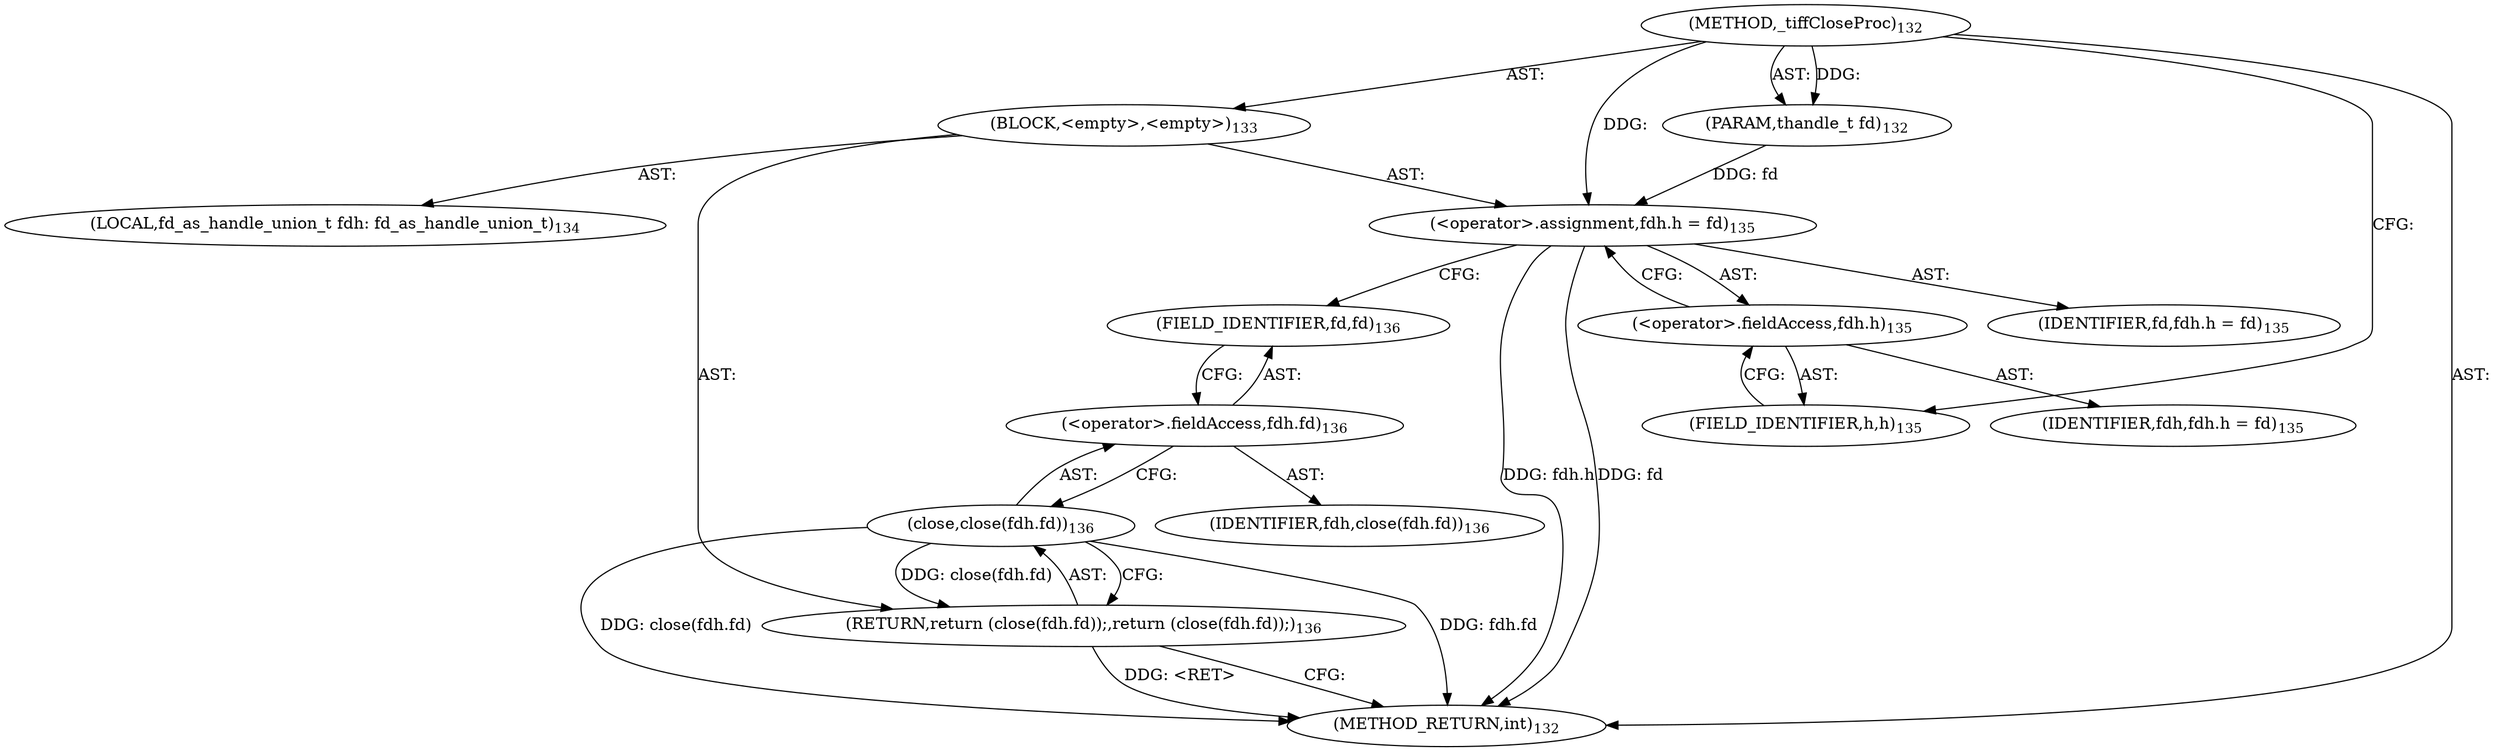 digraph "_tiffCloseProc" {  
"33826" [label = <(METHOD,_tiffCloseProc)<SUB>132</SUB>> ]
"33827" [label = <(PARAM,thandle_t fd)<SUB>132</SUB>> ]
"33828" [label = <(BLOCK,&lt;empty&gt;,&lt;empty&gt;)<SUB>133</SUB>> ]
"33829" [label = <(LOCAL,fd_as_handle_union_t fdh: fd_as_handle_union_t)<SUB>134</SUB>> ]
"33830" [label = <(&lt;operator&gt;.assignment,fdh.h = fd)<SUB>135</SUB>> ]
"33831" [label = <(&lt;operator&gt;.fieldAccess,fdh.h)<SUB>135</SUB>> ]
"33832" [label = <(IDENTIFIER,fdh,fdh.h = fd)<SUB>135</SUB>> ]
"33833" [label = <(FIELD_IDENTIFIER,h,h)<SUB>135</SUB>> ]
"33834" [label = <(IDENTIFIER,fd,fdh.h = fd)<SUB>135</SUB>> ]
"33835" [label = <(RETURN,return (close(fdh.fd));,return (close(fdh.fd));)<SUB>136</SUB>> ]
"33836" [label = <(close,close(fdh.fd))<SUB>136</SUB>> ]
"33837" [label = <(&lt;operator&gt;.fieldAccess,fdh.fd)<SUB>136</SUB>> ]
"33838" [label = <(IDENTIFIER,fdh,close(fdh.fd))<SUB>136</SUB>> ]
"33839" [label = <(FIELD_IDENTIFIER,fd,fd)<SUB>136</SUB>> ]
"33840" [label = <(METHOD_RETURN,int)<SUB>132</SUB>> ]
  "33826" -> "33827"  [ label = "AST: "] 
  "33826" -> "33828"  [ label = "AST: "] 
  "33826" -> "33840"  [ label = "AST: "] 
  "33828" -> "33829"  [ label = "AST: "] 
  "33828" -> "33830"  [ label = "AST: "] 
  "33828" -> "33835"  [ label = "AST: "] 
  "33830" -> "33831"  [ label = "AST: "] 
  "33830" -> "33834"  [ label = "AST: "] 
  "33831" -> "33832"  [ label = "AST: "] 
  "33831" -> "33833"  [ label = "AST: "] 
  "33835" -> "33836"  [ label = "AST: "] 
  "33836" -> "33837"  [ label = "AST: "] 
  "33837" -> "33838"  [ label = "AST: "] 
  "33837" -> "33839"  [ label = "AST: "] 
  "33830" -> "33839"  [ label = "CFG: "] 
  "33835" -> "33840"  [ label = "CFG: "] 
  "33831" -> "33830"  [ label = "CFG: "] 
  "33836" -> "33835"  [ label = "CFG: "] 
  "33833" -> "33831"  [ label = "CFG: "] 
  "33837" -> "33836"  [ label = "CFG: "] 
  "33839" -> "33837"  [ label = "CFG: "] 
  "33826" -> "33833"  [ label = "CFG: "] 
  "33835" -> "33840"  [ label = "DDG: &lt;RET&gt;"] 
  "33830" -> "33840"  [ label = "DDG: fdh.h"] 
  "33830" -> "33840"  [ label = "DDG: fd"] 
  "33836" -> "33840"  [ label = "DDG: fdh.fd"] 
  "33836" -> "33840"  [ label = "DDG: close(fdh.fd)"] 
  "33826" -> "33827"  [ label = "DDG: "] 
  "33827" -> "33830"  [ label = "DDG: fd"] 
  "33826" -> "33830"  [ label = "DDG: "] 
  "33836" -> "33835"  [ label = "DDG: close(fdh.fd)"] 
}
